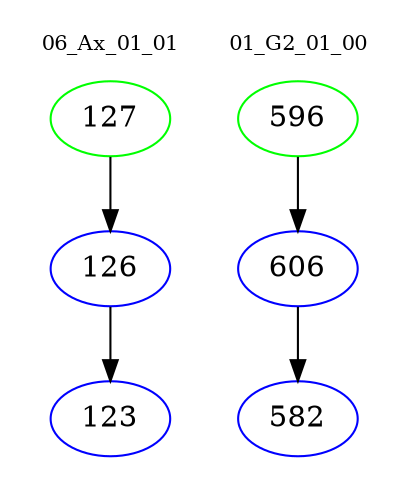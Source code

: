 digraph{
subgraph cluster_0 {
color = white
label = "06_Ax_01_01";
fontsize=10;
T0_127 [label="127", color="green"]
T0_127 -> T0_126 [color="black"]
T0_126 [label="126", color="blue"]
T0_126 -> T0_123 [color="black"]
T0_123 [label="123", color="blue"]
}
subgraph cluster_1 {
color = white
label = "01_G2_01_00";
fontsize=10;
T1_596 [label="596", color="green"]
T1_596 -> T1_606 [color="black"]
T1_606 [label="606", color="blue"]
T1_606 -> T1_582 [color="black"]
T1_582 [label="582", color="blue"]
}
}
